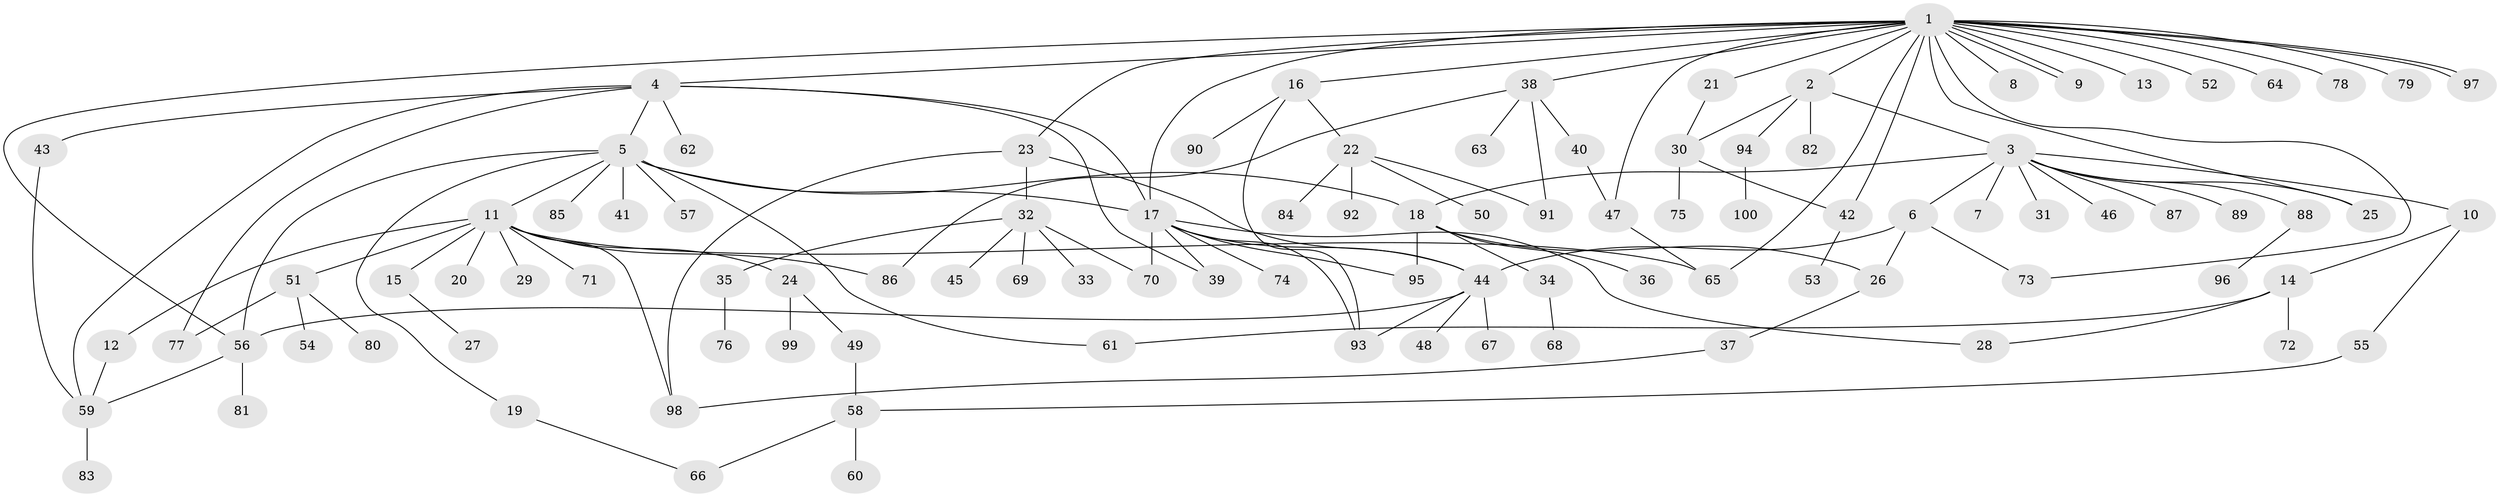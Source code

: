 // Generated by graph-tools (version 1.1) at 2025/11/02/21/25 10:11:09]
// undirected, 100 vertices, 133 edges
graph export_dot {
graph [start="1"]
  node [color=gray90,style=filled];
  1;
  2;
  3;
  4;
  5;
  6;
  7;
  8;
  9;
  10;
  11;
  12;
  13;
  14;
  15;
  16;
  17;
  18;
  19;
  20;
  21;
  22;
  23;
  24;
  25;
  26;
  27;
  28;
  29;
  30;
  31;
  32;
  33;
  34;
  35;
  36;
  37;
  38;
  39;
  40;
  41;
  42;
  43;
  44;
  45;
  46;
  47;
  48;
  49;
  50;
  51;
  52;
  53;
  54;
  55;
  56;
  57;
  58;
  59;
  60;
  61;
  62;
  63;
  64;
  65;
  66;
  67;
  68;
  69;
  70;
  71;
  72;
  73;
  74;
  75;
  76;
  77;
  78;
  79;
  80;
  81;
  82;
  83;
  84;
  85;
  86;
  87;
  88;
  89;
  90;
  91;
  92;
  93;
  94;
  95;
  96;
  97;
  98;
  99;
  100;
  1 -- 2;
  1 -- 4;
  1 -- 8;
  1 -- 9;
  1 -- 9;
  1 -- 13;
  1 -- 16;
  1 -- 17;
  1 -- 21;
  1 -- 23;
  1 -- 25;
  1 -- 38;
  1 -- 42;
  1 -- 47;
  1 -- 52;
  1 -- 56;
  1 -- 64;
  1 -- 65;
  1 -- 73;
  1 -- 78;
  1 -- 79;
  1 -- 97;
  1 -- 97;
  2 -- 3;
  2 -- 30;
  2 -- 82;
  2 -- 94;
  3 -- 6;
  3 -- 7;
  3 -- 10;
  3 -- 18;
  3 -- 25;
  3 -- 31;
  3 -- 46;
  3 -- 87;
  3 -- 88;
  3 -- 89;
  4 -- 5;
  4 -- 17;
  4 -- 39;
  4 -- 43;
  4 -- 59;
  4 -- 62;
  4 -- 77;
  5 -- 11;
  5 -- 17;
  5 -- 18;
  5 -- 19;
  5 -- 41;
  5 -- 56;
  5 -- 57;
  5 -- 61;
  5 -- 85;
  6 -- 26;
  6 -- 44;
  6 -- 73;
  10 -- 14;
  10 -- 55;
  11 -- 12;
  11 -- 15;
  11 -- 20;
  11 -- 24;
  11 -- 29;
  11 -- 51;
  11 -- 65;
  11 -- 71;
  11 -- 86;
  11 -- 98;
  12 -- 59;
  14 -- 28;
  14 -- 61;
  14 -- 72;
  15 -- 27;
  16 -- 22;
  16 -- 90;
  16 -- 93;
  17 -- 28;
  17 -- 39;
  17 -- 44;
  17 -- 70;
  17 -- 74;
  17 -- 93;
  17 -- 95;
  18 -- 26;
  18 -- 34;
  18 -- 36;
  18 -- 95;
  19 -- 66;
  21 -- 30;
  22 -- 50;
  22 -- 84;
  22 -- 91;
  22 -- 92;
  23 -- 32;
  23 -- 44;
  23 -- 98;
  24 -- 49;
  24 -- 99;
  26 -- 37;
  30 -- 42;
  30 -- 75;
  32 -- 33;
  32 -- 35;
  32 -- 45;
  32 -- 69;
  32 -- 70;
  34 -- 68;
  35 -- 76;
  37 -- 98;
  38 -- 40;
  38 -- 63;
  38 -- 86;
  38 -- 91;
  40 -- 47;
  42 -- 53;
  43 -- 59;
  44 -- 48;
  44 -- 56;
  44 -- 67;
  44 -- 93;
  47 -- 65;
  49 -- 58;
  51 -- 54;
  51 -- 77;
  51 -- 80;
  55 -- 58;
  56 -- 59;
  56 -- 81;
  58 -- 60;
  58 -- 66;
  59 -- 83;
  88 -- 96;
  94 -- 100;
}

